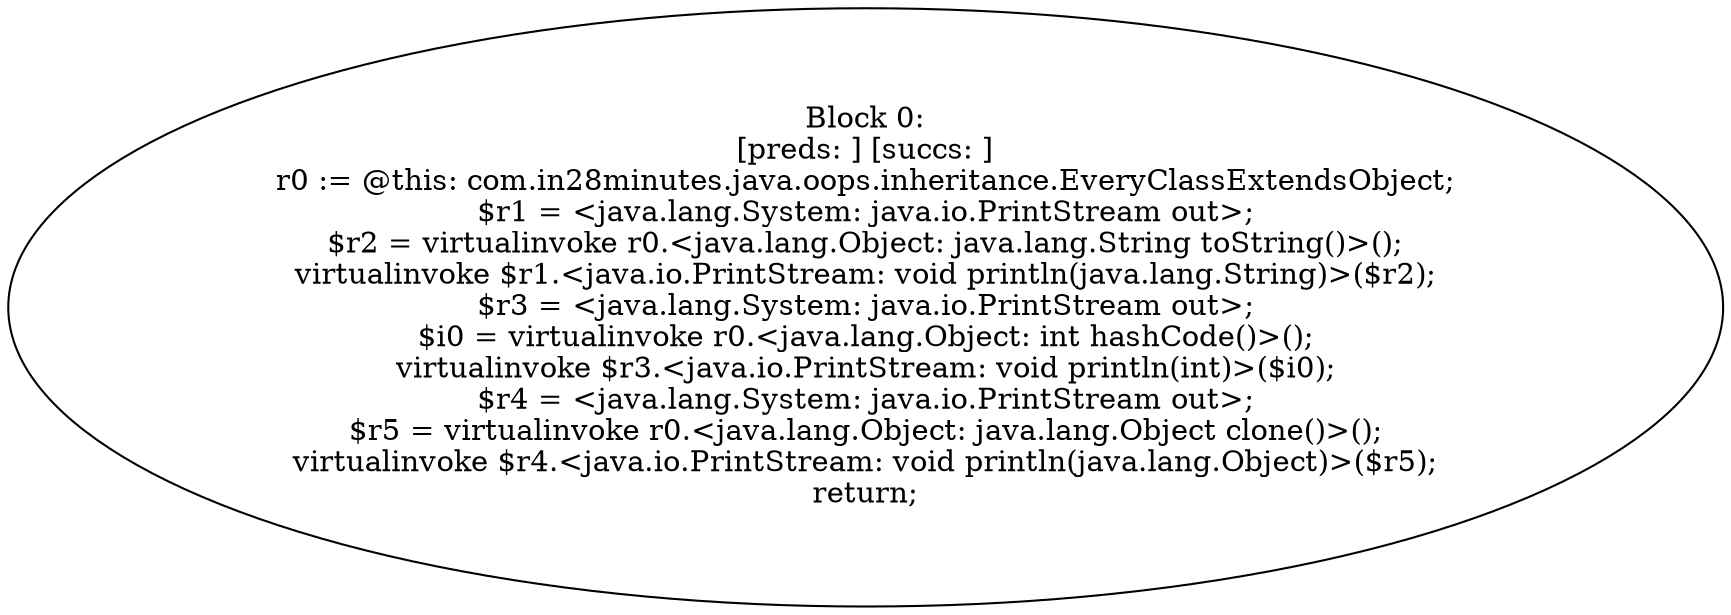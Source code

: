digraph "unitGraph" {
    "Block 0:
[preds: ] [succs: ]
r0 := @this: com.in28minutes.java.oops.inheritance.EveryClassExtendsObject;
$r1 = <java.lang.System: java.io.PrintStream out>;
$r2 = virtualinvoke r0.<java.lang.Object: java.lang.String toString()>();
virtualinvoke $r1.<java.io.PrintStream: void println(java.lang.String)>($r2);
$r3 = <java.lang.System: java.io.PrintStream out>;
$i0 = virtualinvoke r0.<java.lang.Object: int hashCode()>();
virtualinvoke $r3.<java.io.PrintStream: void println(int)>($i0);
$r4 = <java.lang.System: java.io.PrintStream out>;
$r5 = virtualinvoke r0.<java.lang.Object: java.lang.Object clone()>();
virtualinvoke $r4.<java.io.PrintStream: void println(java.lang.Object)>($r5);
return;
"
}
